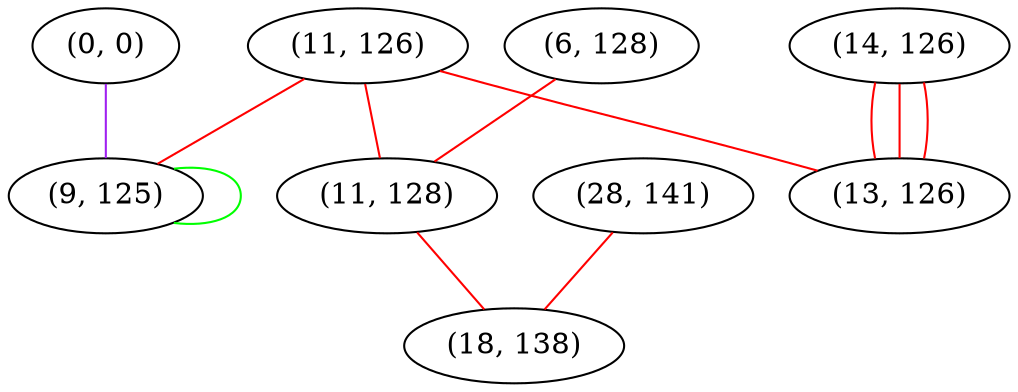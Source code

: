 graph "" {
"(0, 0)";
"(11, 126)";
"(9, 125)";
"(14, 126)";
"(6, 128)";
"(11, 128)";
"(13, 126)";
"(28, 141)";
"(18, 138)";
"(0, 0)" -- "(9, 125)"  [color=purple, key=0, weight=4];
"(11, 126)" -- "(11, 128)"  [color=red, key=0, weight=1];
"(11, 126)" -- "(13, 126)"  [color=red, key=0, weight=1];
"(11, 126)" -- "(9, 125)"  [color=red, key=0, weight=1];
"(9, 125)" -- "(9, 125)"  [color=green, key=0, weight=2];
"(14, 126)" -- "(13, 126)"  [color=red, key=0, weight=1];
"(14, 126)" -- "(13, 126)"  [color=red, key=1, weight=1];
"(14, 126)" -- "(13, 126)"  [color=red, key=2, weight=1];
"(6, 128)" -- "(11, 128)"  [color=red, key=0, weight=1];
"(11, 128)" -- "(18, 138)"  [color=red, key=0, weight=1];
"(28, 141)" -- "(18, 138)"  [color=red, key=0, weight=1];
}
